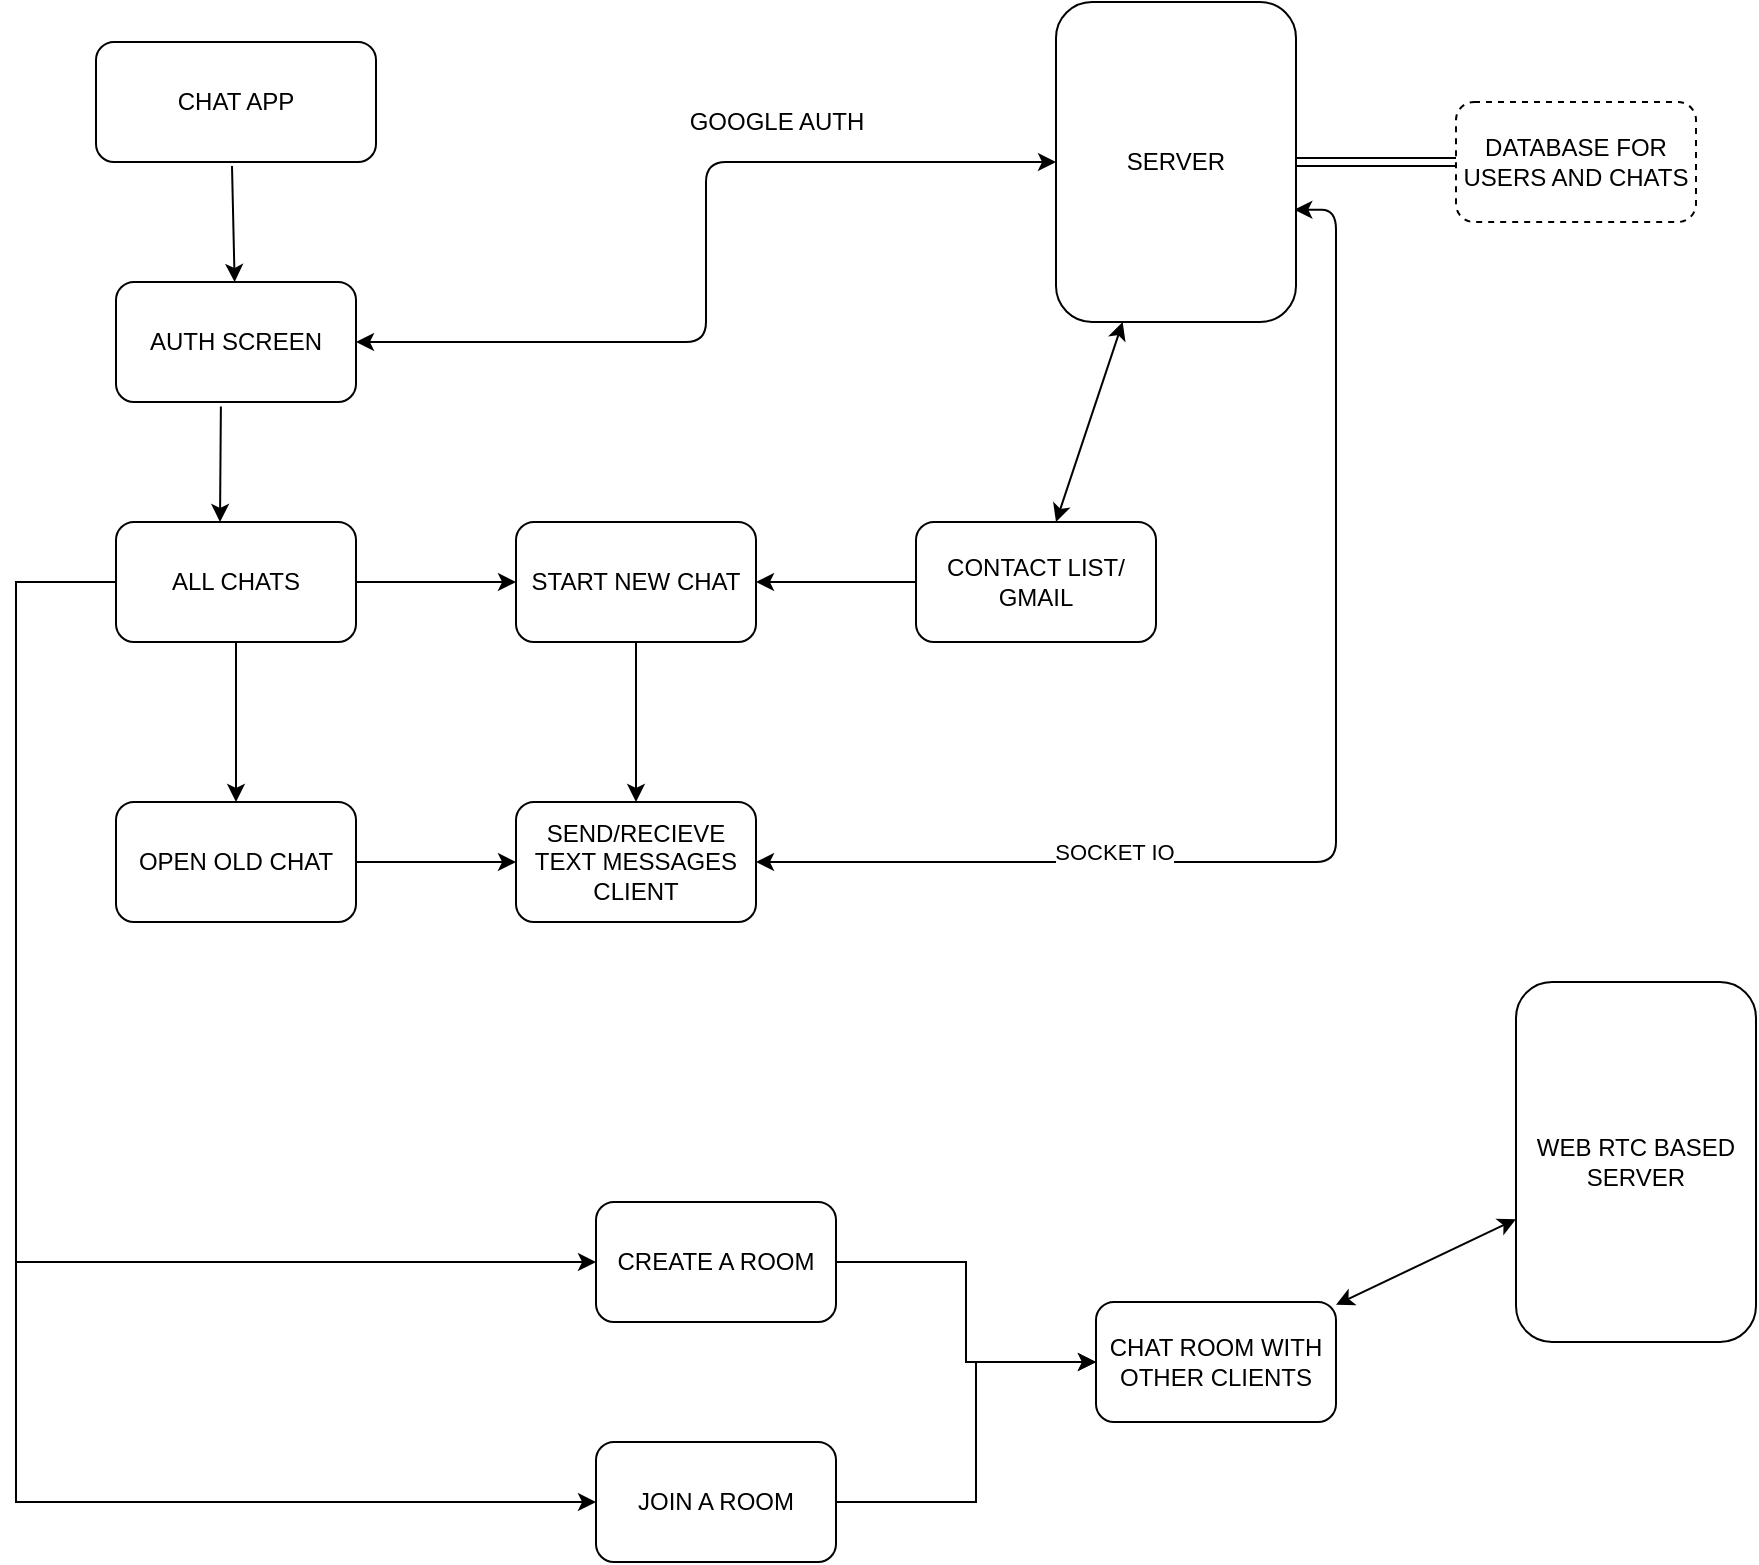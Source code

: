 <mxfile version="15.3.1" type="github">
  <diagram id="C5RBs43oDa-KdzZeNtuy" name="Page-1">
    <mxGraphModel dx="1038" dy="551" grid="1" gridSize="10" guides="1" tooltips="1" connect="1" arrows="1" fold="1" page="1" pageScale="1" pageWidth="827" pageHeight="1169" math="0" shadow="0">
      <root>
        <mxCell id="WIyWlLk6GJQsqaUBKTNV-0" />
        <mxCell id="WIyWlLk6GJQsqaUBKTNV-1" parent="WIyWlLk6GJQsqaUBKTNV-0" />
        <mxCell id="WIyWlLk6GJQsqaUBKTNV-3" value="CHAT APP" style="rounded=1;whiteSpace=wrap;html=1;fontSize=12;glass=0;strokeWidth=1;shadow=0;" parent="WIyWlLk6GJQsqaUBKTNV-1" vertex="1">
          <mxGeometry x="150" y="60" width="140" height="60" as="geometry" />
        </mxCell>
        <mxCell id="MjiJi1TlJxjlZo6XHRIT-20" style="edgeStyle=orthogonalEdgeStyle;rounded=1;orthogonalLoop=1;jettySize=auto;html=1;startArrow=classic;" edge="1" parent="WIyWlLk6GJQsqaUBKTNV-1" source="MjiJi1TlJxjlZo6XHRIT-0" target="MjiJi1TlJxjlZo6XHRIT-19">
          <mxGeometry relative="1" as="geometry" />
        </mxCell>
        <mxCell id="MjiJi1TlJxjlZo6XHRIT-0" value="AUTH SCREEN" style="rounded=1;whiteSpace=wrap;html=1;" vertex="1" parent="WIyWlLk6GJQsqaUBKTNV-1">
          <mxGeometry x="160" y="180" width="120" height="60" as="geometry" />
        </mxCell>
        <mxCell id="MjiJi1TlJxjlZo6XHRIT-3" value="" style="endArrow=classic;html=1;" edge="1" parent="WIyWlLk6GJQsqaUBKTNV-1" target="MjiJi1TlJxjlZo6XHRIT-0">
          <mxGeometry width="50" height="50" relative="1" as="geometry">
            <mxPoint x="218" y="122" as="sourcePoint" />
            <mxPoint x="440" y="260" as="targetPoint" />
          </mxGeometry>
        </mxCell>
        <mxCell id="MjiJi1TlJxjlZo6XHRIT-4" value="" style="endArrow=classic;html=1;exitX=0.437;exitY=1.037;exitDx=0;exitDy=0;exitPerimeter=0;" edge="1" parent="WIyWlLk6GJQsqaUBKTNV-1" source="MjiJi1TlJxjlZo6XHRIT-0">
          <mxGeometry width="50" height="50" relative="1" as="geometry">
            <mxPoint x="390" y="310" as="sourcePoint" />
            <mxPoint x="212" y="300" as="targetPoint" />
          </mxGeometry>
        </mxCell>
        <mxCell id="MjiJi1TlJxjlZo6XHRIT-9" value="" style="edgeStyle=orthogonalEdgeStyle;rounded=0;orthogonalLoop=1;jettySize=auto;html=1;" edge="1" parent="WIyWlLk6GJQsqaUBKTNV-1" source="MjiJi1TlJxjlZo6XHRIT-5" target="MjiJi1TlJxjlZo6XHRIT-8">
          <mxGeometry relative="1" as="geometry" />
        </mxCell>
        <mxCell id="MjiJi1TlJxjlZo6XHRIT-11" value="" style="edgeStyle=orthogonalEdgeStyle;rounded=0;orthogonalLoop=1;jettySize=auto;html=1;" edge="1" parent="WIyWlLk6GJQsqaUBKTNV-1" source="MjiJi1TlJxjlZo6XHRIT-5" target="MjiJi1TlJxjlZo6XHRIT-10">
          <mxGeometry relative="1" as="geometry" />
        </mxCell>
        <mxCell id="MjiJi1TlJxjlZo6XHRIT-28" style="edgeStyle=orthogonalEdgeStyle;rounded=0;orthogonalLoop=1;jettySize=auto;html=1;" edge="1" parent="WIyWlLk6GJQsqaUBKTNV-1" source="MjiJi1TlJxjlZo6XHRIT-5" target="MjiJi1TlJxjlZo6XHRIT-26">
          <mxGeometry relative="1" as="geometry">
            <Array as="points">
              <mxPoint x="110" y="330" />
              <mxPoint x="110" y="670" />
            </Array>
          </mxGeometry>
        </mxCell>
        <mxCell id="MjiJi1TlJxjlZo6XHRIT-29" style="edgeStyle=orthogonalEdgeStyle;rounded=0;orthogonalLoop=1;jettySize=auto;html=1;" edge="1" parent="WIyWlLk6GJQsqaUBKTNV-1" source="MjiJi1TlJxjlZo6XHRIT-5" target="MjiJi1TlJxjlZo6XHRIT-27">
          <mxGeometry relative="1" as="geometry">
            <Array as="points">
              <mxPoint x="110" y="330" />
              <mxPoint x="110" y="790" />
            </Array>
          </mxGeometry>
        </mxCell>
        <mxCell id="MjiJi1TlJxjlZo6XHRIT-5" value="ALL CHATS" style="rounded=1;whiteSpace=wrap;html=1;" vertex="1" parent="WIyWlLk6GJQsqaUBKTNV-1">
          <mxGeometry x="160" y="300" width="120" height="60" as="geometry" />
        </mxCell>
        <mxCell id="MjiJi1TlJxjlZo6XHRIT-14" value="" style="edgeStyle=orthogonalEdgeStyle;rounded=0;orthogonalLoop=1;jettySize=auto;html=1;" edge="1" parent="WIyWlLk6GJQsqaUBKTNV-1" source="MjiJi1TlJxjlZo6XHRIT-8" target="MjiJi1TlJxjlZo6XHRIT-12">
          <mxGeometry relative="1" as="geometry" />
        </mxCell>
        <mxCell id="MjiJi1TlJxjlZo6XHRIT-8" value="START NEW CHAT" style="whiteSpace=wrap;html=1;rounded=1;" vertex="1" parent="WIyWlLk6GJQsqaUBKTNV-1">
          <mxGeometry x="360" y="300" width="120" height="60" as="geometry" />
        </mxCell>
        <mxCell id="MjiJi1TlJxjlZo6XHRIT-13" value="" style="edgeStyle=orthogonalEdgeStyle;rounded=0;orthogonalLoop=1;jettySize=auto;html=1;" edge="1" parent="WIyWlLk6GJQsqaUBKTNV-1" source="MjiJi1TlJxjlZo6XHRIT-10" target="MjiJi1TlJxjlZo6XHRIT-12">
          <mxGeometry relative="1" as="geometry" />
        </mxCell>
        <mxCell id="MjiJi1TlJxjlZo6XHRIT-10" value="OPEN OLD CHAT" style="whiteSpace=wrap;html=1;rounded=1;" vertex="1" parent="WIyWlLk6GJQsqaUBKTNV-1">
          <mxGeometry x="160" y="440" width="120" height="60" as="geometry" />
        </mxCell>
        <mxCell id="MjiJi1TlJxjlZo6XHRIT-22" style="edgeStyle=orthogonalEdgeStyle;rounded=1;orthogonalLoop=1;jettySize=auto;html=1;exitX=1;exitY=0.5;exitDx=0;exitDy=0;entryX=0.993;entryY=0.649;entryDx=0;entryDy=0;entryPerimeter=0;startArrow=classic;" edge="1" parent="WIyWlLk6GJQsqaUBKTNV-1" source="MjiJi1TlJxjlZo6XHRIT-12" target="MjiJi1TlJxjlZo6XHRIT-19">
          <mxGeometry relative="1" as="geometry" />
        </mxCell>
        <mxCell id="MjiJi1TlJxjlZo6XHRIT-23" value="SOCKET IO" style="edgeLabel;html=1;align=center;verticalAlign=middle;resizable=0;points=[];" vertex="1" connectable="0" parent="MjiJi1TlJxjlZo6XHRIT-22">
          <mxGeometry x="-0.439" y="5" relative="1" as="geometry">
            <mxPoint as="offset" />
          </mxGeometry>
        </mxCell>
        <mxCell id="MjiJi1TlJxjlZo6XHRIT-12" value="SEND/RECIEVE TEXT MESSAGES&lt;br&gt;CLIENT" style="whiteSpace=wrap;html=1;rounded=1;" vertex="1" parent="WIyWlLk6GJQsqaUBKTNV-1">
          <mxGeometry x="360" y="440" width="120" height="60" as="geometry" />
        </mxCell>
        <mxCell id="MjiJi1TlJxjlZo6XHRIT-18" value="" style="edgeStyle=orthogonalEdgeStyle;rounded=0;orthogonalLoop=1;jettySize=auto;html=1;" edge="1" parent="WIyWlLk6GJQsqaUBKTNV-1" source="MjiJi1TlJxjlZo6XHRIT-15" target="MjiJi1TlJxjlZo6XHRIT-8">
          <mxGeometry relative="1" as="geometry" />
        </mxCell>
        <mxCell id="MjiJi1TlJxjlZo6XHRIT-37" value="" style="edgeStyle=none;rounded=1;orthogonalLoop=1;jettySize=auto;html=1;startArrow=classic;" edge="1" parent="WIyWlLk6GJQsqaUBKTNV-1" source="MjiJi1TlJxjlZo6XHRIT-15" target="MjiJi1TlJxjlZo6XHRIT-19">
          <mxGeometry relative="1" as="geometry" />
        </mxCell>
        <mxCell id="MjiJi1TlJxjlZo6XHRIT-15" value="CONTACT LIST/ GMAIL" style="whiteSpace=wrap;html=1;rounded=1;" vertex="1" parent="WIyWlLk6GJQsqaUBKTNV-1">
          <mxGeometry x="560" y="300" width="120" height="60" as="geometry" />
        </mxCell>
        <mxCell id="MjiJi1TlJxjlZo6XHRIT-25" value="" style="edgeStyle=orthogonalEdgeStyle;rounded=0;orthogonalLoop=1;jettySize=auto;html=1;shape=link;" edge="1" parent="WIyWlLk6GJQsqaUBKTNV-1" source="MjiJi1TlJxjlZo6XHRIT-19" target="MjiJi1TlJxjlZo6XHRIT-24">
          <mxGeometry relative="1" as="geometry" />
        </mxCell>
        <mxCell id="MjiJi1TlJxjlZo6XHRIT-19" value="SERVER" style="rounded=1;whiteSpace=wrap;html=1;" vertex="1" parent="WIyWlLk6GJQsqaUBKTNV-1">
          <mxGeometry x="630" y="40" width="120" height="160" as="geometry" />
        </mxCell>
        <mxCell id="MjiJi1TlJxjlZo6XHRIT-21" value="GOOGLE AUTH" style="text;html=1;align=center;verticalAlign=middle;resizable=0;points=[];autosize=1;strokeColor=none;fillColor=none;" vertex="1" parent="WIyWlLk6GJQsqaUBKTNV-1">
          <mxGeometry x="440" y="90" width="100" height="20" as="geometry" />
        </mxCell>
        <mxCell id="MjiJi1TlJxjlZo6XHRIT-24" value="DATABASE FOR USERS AND CHATS" style="whiteSpace=wrap;html=1;rounded=1;gradientColor=#ffffff;dashed=1;" vertex="1" parent="WIyWlLk6GJQsqaUBKTNV-1">
          <mxGeometry x="830" y="90" width="120" height="60" as="geometry" />
        </mxCell>
        <mxCell id="MjiJi1TlJxjlZo6XHRIT-31" style="edgeStyle=orthogonalEdgeStyle;rounded=0;orthogonalLoop=1;jettySize=auto;html=1;" edge="1" parent="WIyWlLk6GJQsqaUBKTNV-1" source="MjiJi1TlJxjlZo6XHRIT-26" target="MjiJi1TlJxjlZo6XHRIT-30">
          <mxGeometry relative="1" as="geometry" />
        </mxCell>
        <mxCell id="MjiJi1TlJxjlZo6XHRIT-26" value="CREATE A ROOM" style="rounded=1;whiteSpace=wrap;html=1;gradientColor=#ffffff;" vertex="1" parent="WIyWlLk6GJQsqaUBKTNV-1">
          <mxGeometry x="400" y="640" width="120" height="60" as="geometry" />
        </mxCell>
        <mxCell id="MjiJi1TlJxjlZo6XHRIT-32" style="edgeStyle=orthogonalEdgeStyle;rounded=0;orthogonalLoop=1;jettySize=auto;html=1;exitX=1;exitY=0.5;exitDx=0;exitDy=0;" edge="1" parent="WIyWlLk6GJQsqaUBKTNV-1" source="MjiJi1TlJxjlZo6XHRIT-27">
          <mxGeometry relative="1" as="geometry">
            <mxPoint x="650" y="720" as="targetPoint" />
            <Array as="points">
              <mxPoint x="590" y="790" />
              <mxPoint x="590" y="720" />
            </Array>
          </mxGeometry>
        </mxCell>
        <mxCell id="MjiJi1TlJxjlZo6XHRIT-27" value="JOIN A ROOM" style="rounded=1;whiteSpace=wrap;html=1;gradientColor=#ffffff;" vertex="1" parent="WIyWlLk6GJQsqaUBKTNV-1">
          <mxGeometry x="400" y="760" width="120" height="60" as="geometry" />
        </mxCell>
        <mxCell id="MjiJi1TlJxjlZo6XHRIT-34" style="rounded=1;orthogonalLoop=1;jettySize=auto;html=1;startArrow=classic;" edge="1" parent="WIyWlLk6GJQsqaUBKTNV-1" source="MjiJi1TlJxjlZo6XHRIT-30" target="MjiJi1TlJxjlZo6XHRIT-33">
          <mxGeometry relative="1" as="geometry" />
        </mxCell>
        <mxCell id="MjiJi1TlJxjlZo6XHRIT-30" value="CHAT ROOM WITH OTHER CLIENTS" style="rounded=1;whiteSpace=wrap;html=1;gradientColor=#ffffff;" vertex="1" parent="WIyWlLk6GJQsqaUBKTNV-1">
          <mxGeometry x="650" y="690" width="120" height="60" as="geometry" />
        </mxCell>
        <mxCell id="MjiJi1TlJxjlZo6XHRIT-33" value="WEB RTC BASED SERVER" style="rounded=1;whiteSpace=wrap;html=1;gradientColor=#ffffff;" vertex="1" parent="WIyWlLk6GJQsqaUBKTNV-1">
          <mxGeometry x="860" y="530" width="120" height="180" as="geometry" />
        </mxCell>
      </root>
    </mxGraphModel>
  </diagram>
</mxfile>
